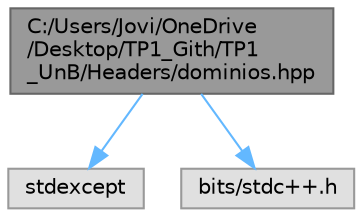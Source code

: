 digraph "C:/Users/Jovi/OneDrive/Desktop/TP1_Gith/TP1_UnB/Headers/dominios.hpp"
{
 // LATEX_PDF_SIZE
  bgcolor="transparent";
  edge [fontname=Helvetica,fontsize=10,labelfontname=Helvetica,labelfontsize=10];
  node [fontname=Helvetica,fontsize=10,shape=box,height=0.2,width=0.4];
  Node1 [id="Node000001",label="C:/Users/Jovi/OneDrive\l/Desktop/TP1_Gith/TP1\l_UnB/Headers/dominios.hpp",height=0.2,width=0.4,color="gray40", fillcolor="grey60", style="filled", fontcolor="black",tooltip="Declaração de classes que representam domínios do sistema."];
  Node1 -> Node2 [id="edge1_Node000001_Node000002",color="steelblue1",style="solid",tooltip=" "];
  Node2 [id="Node000002",label="stdexcept",height=0.2,width=0.4,color="grey60", fillcolor="#E0E0E0", style="filled",tooltip=" "];
  Node1 -> Node3 [id="edge2_Node000001_Node000003",color="steelblue1",style="solid",tooltip=" "];
  Node3 [id="Node000003",label="bits/stdc++.h",height=0.2,width=0.4,color="grey60", fillcolor="#E0E0E0", style="filled",tooltip=" "];
}
